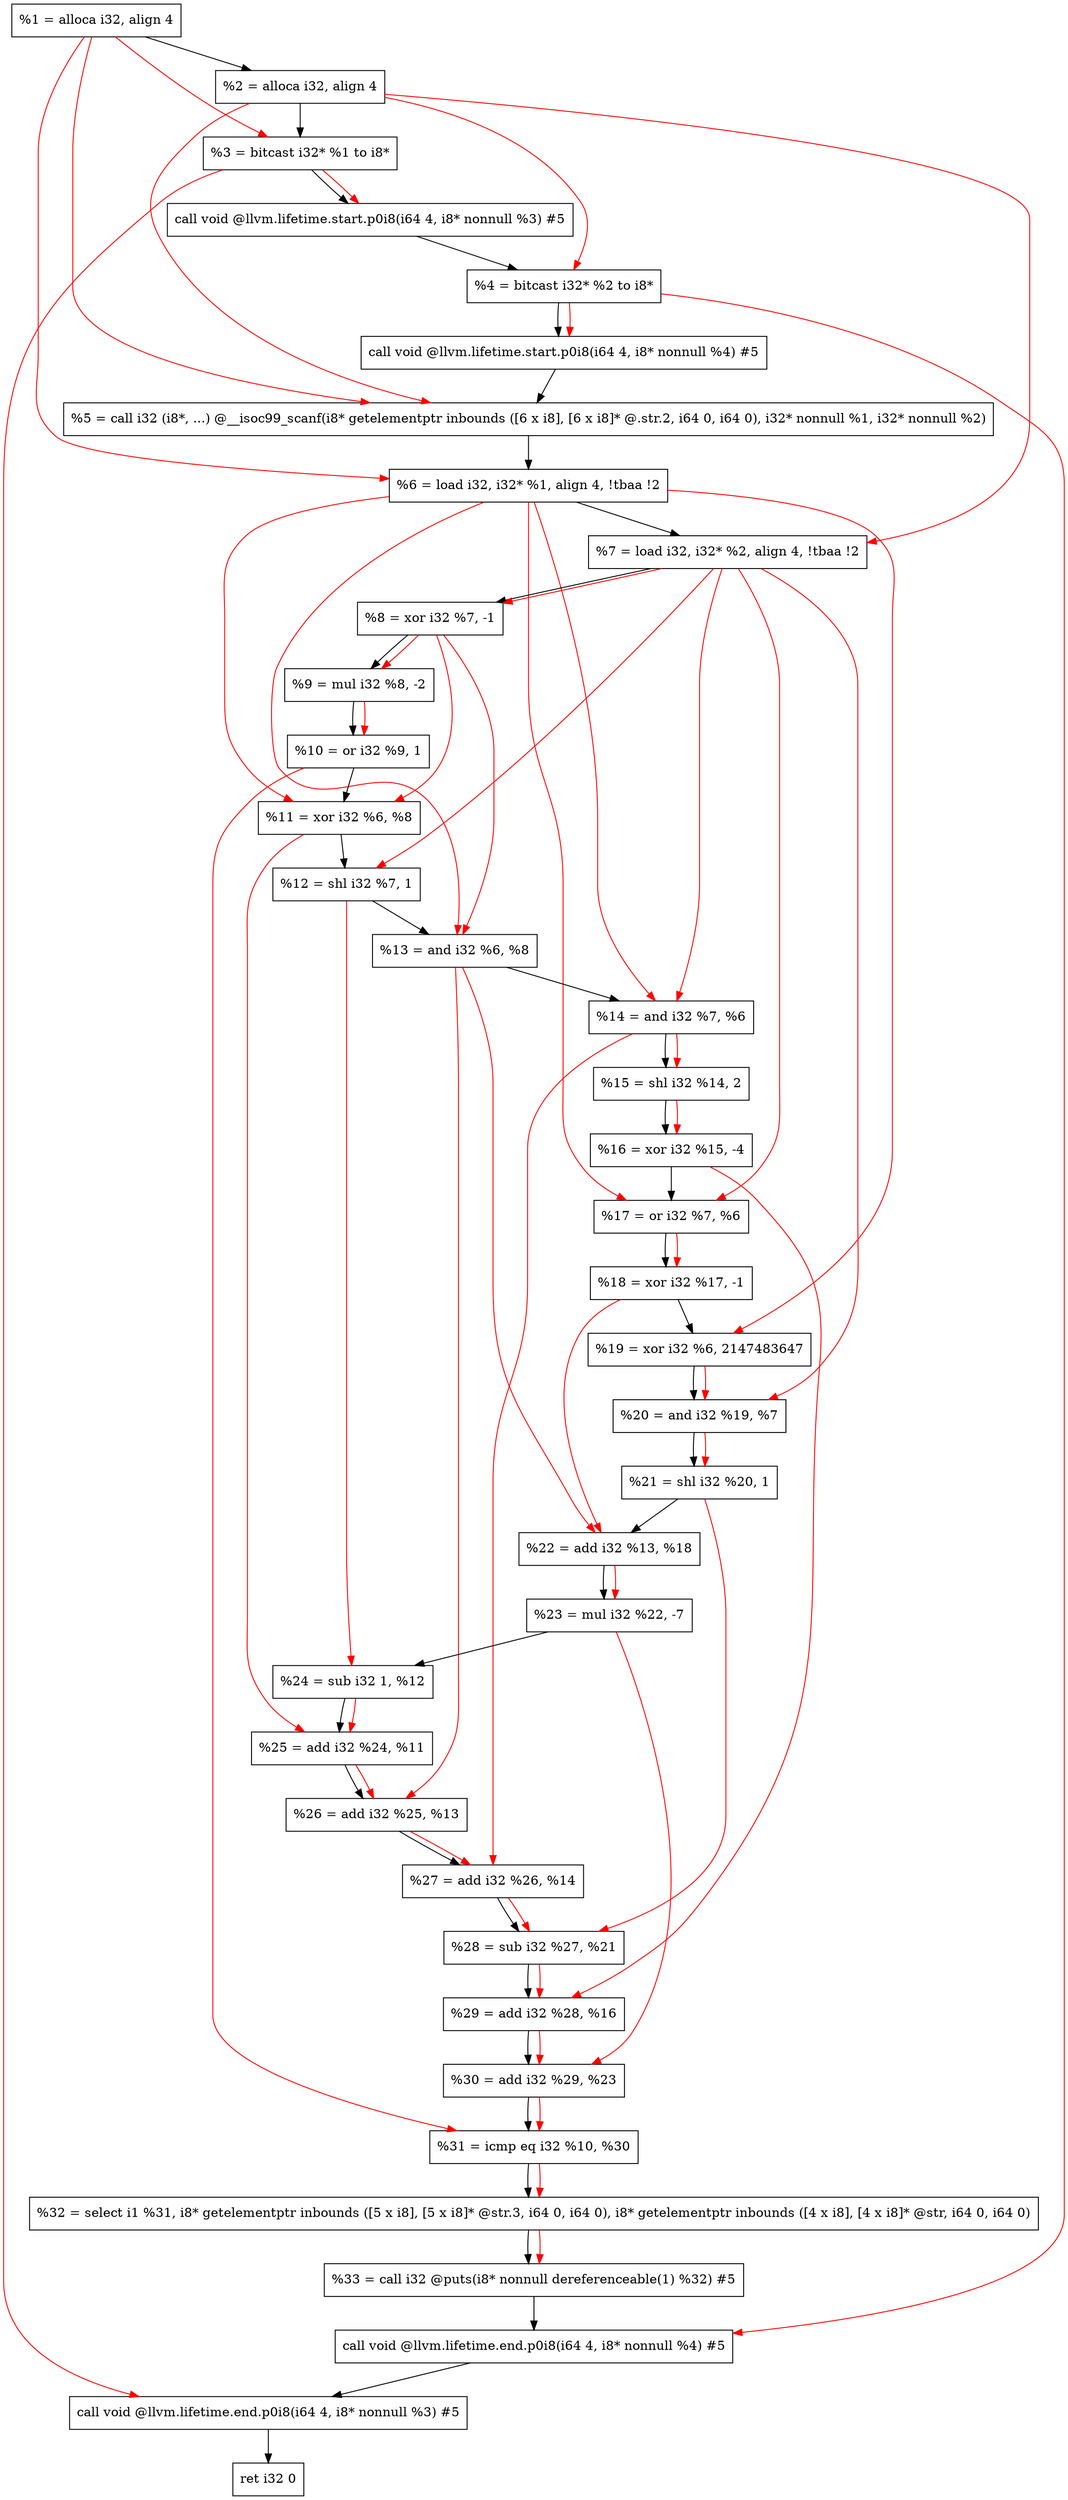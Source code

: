 digraph "DFG for'main' function" {
	Node0x1c63d98[shape=record, label="  %1 = alloca i32, align 4"];
	Node0x1c63e18[shape=record, label="  %2 = alloca i32, align 4"];
	Node0x1c63ea8[shape=record, label="  %3 = bitcast i32* %1 to i8*"];
	Node0x1c64308[shape=record, label="  call void @llvm.lifetime.start.p0i8(i64 4, i8* nonnull %3) #5"];
	Node0x1c643e8[shape=record, label="  %4 = bitcast i32* %2 to i8*"];
	Node0x1c64508[shape=record, label="  call void @llvm.lifetime.start.p0i8(i64 4, i8* nonnull %4) #5"];
	Node0x1c64740[shape=record, label="  %5 = call i32 (i8*, ...) @__isoc99_scanf(i8* getelementptr inbounds ([6 x i8], [6 x i8]* @.str.2, i64 0, i64 0), i32* nonnull %1, i32* nonnull %2)"];
	Node0x1c647f8[shape=record, label="  %6 = load i32, i32* %1, align 4, !tbaa !2"];
	Node0x1c65768[shape=record, label="  %7 = load i32, i32* %2, align 4, !tbaa !2"];
	Node0x1c65df0[shape=record, label="  %8 = xor i32 %7, -1"];
	Node0x1c65e60[shape=record, label="  %9 = mul i32 %8, -2"];
	Node0x1c65ed0[shape=record, label="  %10 = or i32 %9, 1"];
	Node0x1c65f40[shape=record, label="  %11 = xor i32 %6, %8"];
	Node0x1c65fb0[shape=record, label="  %12 = shl i32 %7, 1"];
	Node0x1c66020[shape=record, label="  %13 = and i32 %6, %8"];
	Node0x1c66090[shape=record, label="  %14 = and i32 %7, %6"];
	Node0x1c66100[shape=record, label="  %15 = shl i32 %14, 2"];
	Node0x1c66170[shape=record, label="  %16 = xor i32 %15, -4"];
	Node0x1c661e0[shape=record, label="  %17 = or i32 %7, %6"];
	Node0x1c66250[shape=record, label="  %18 = xor i32 %17, -1"];
	Node0x1c662c0[shape=record, label="  %19 = xor i32 %6, 2147483647"];
	Node0x1c66330[shape=record, label="  %20 = and i32 %19, %7"];
	Node0x1c663a0[shape=record, label="  %21 = shl i32 %20, 1"];
	Node0x1c66410[shape=record, label="  %22 = add i32 %13, %18"];
	Node0x1c66480[shape=record, label="  %23 = mul i32 %22, -7"];
	Node0x1c664f0[shape=record, label="  %24 = sub i32 1, %12"];
	Node0x1c66560[shape=record, label="  %25 = add i32 %24, %11"];
	Node0x1c665d0[shape=record, label="  %26 = add i32 %25, %13"];
	Node0x1c66640[shape=record, label="  %27 = add i32 %26, %14"];
	Node0x1c666b0[shape=record, label="  %28 = sub i32 %27, %21"];
	Node0x1c66720[shape=record, label="  %29 = add i32 %28, %16"];
	Node0x1c66790[shape=record, label="  %30 = add i32 %29, %23"];
	Node0x1c66800[shape=record, label="  %31 = icmp eq i32 %10, %30"];
	Node0x1c049d8[shape=record, label="  %32 = select i1 %31, i8* getelementptr inbounds ([5 x i8], [5 x i8]* @str.3, i64 0, i64 0), i8* getelementptr inbounds ([4 x i8], [4 x i8]* @str, i64 0, i64 0)"];
	Node0x1c66aa0[shape=record, label="  %33 = call i32 @puts(i8* nonnull dereferenceable(1) %32) #5"];
	Node0x1c66cf8[shape=record, label="  call void @llvm.lifetime.end.p0i8(i64 4, i8* nonnull %4) #5"];
	Node0x1c66e58[shape=record, label="  call void @llvm.lifetime.end.p0i8(i64 4, i8* nonnull %3) #5"];
	Node0x1c66f18[shape=record, label="  ret i32 0"];
	Node0x1c63d98 -> Node0x1c63e18;
	Node0x1c63e18 -> Node0x1c63ea8;
	Node0x1c63ea8 -> Node0x1c64308;
	Node0x1c64308 -> Node0x1c643e8;
	Node0x1c643e8 -> Node0x1c64508;
	Node0x1c64508 -> Node0x1c64740;
	Node0x1c64740 -> Node0x1c647f8;
	Node0x1c647f8 -> Node0x1c65768;
	Node0x1c65768 -> Node0x1c65df0;
	Node0x1c65df0 -> Node0x1c65e60;
	Node0x1c65e60 -> Node0x1c65ed0;
	Node0x1c65ed0 -> Node0x1c65f40;
	Node0x1c65f40 -> Node0x1c65fb0;
	Node0x1c65fb0 -> Node0x1c66020;
	Node0x1c66020 -> Node0x1c66090;
	Node0x1c66090 -> Node0x1c66100;
	Node0x1c66100 -> Node0x1c66170;
	Node0x1c66170 -> Node0x1c661e0;
	Node0x1c661e0 -> Node0x1c66250;
	Node0x1c66250 -> Node0x1c662c0;
	Node0x1c662c0 -> Node0x1c66330;
	Node0x1c66330 -> Node0x1c663a0;
	Node0x1c663a0 -> Node0x1c66410;
	Node0x1c66410 -> Node0x1c66480;
	Node0x1c66480 -> Node0x1c664f0;
	Node0x1c664f0 -> Node0x1c66560;
	Node0x1c66560 -> Node0x1c665d0;
	Node0x1c665d0 -> Node0x1c66640;
	Node0x1c66640 -> Node0x1c666b0;
	Node0x1c666b0 -> Node0x1c66720;
	Node0x1c66720 -> Node0x1c66790;
	Node0x1c66790 -> Node0x1c66800;
	Node0x1c66800 -> Node0x1c049d8;
	Node0x1c049d8 -> Node0x1c66aa0;
	Node0x1c66aa0 -> Node0x1c66cf8;
	Node0x1c66cf8 -> Node0x1c66e58;
	Node0x1c66e58 -> Node0x1c66f18;
edge [color=red]
	Node0x1c63d98 -> Node0x1c63ea8;
	Node0x1c63ea8 -> Node0x1c64308;
	Node0x1c63e18 -> Node0x1c643e8;
	Node0x1c643e8 -> Node0x1c64508;
	Node0x1c63d98 -> Node0x1c64740;
	Node0x1c63e18 -> Node0x1c64740;
	Node0x1c63d98 -> Node0x1c647f8;
	Node0x1c63e18 -> Node0x1c65768;
	Node0x1c65768 -> Node0x1c65df0;
	Node0x1c65df0 -> Node0x1c65e60;
	Node0x1c65e60 -> Node0x1c65ed0;
	Node0x1c647f8 -> Node0x1c65f40;
	Node0x1c65df0 -> Node0x1c65f40;
	Node0x1c65768 -> Node0x1c65fb0;
	Node0x1c647f8 -> Node0x1c66020;
	Node0x1c65df0 -> Node0x1c66020;
	Node0x1c65768 -> Node0x1c66090;
	Node0x1c647f8 -> Node0x1c66090;
	Node0x1c66090 -> Node0x1c66100;
	Node0x1c66100 -> Node0x1c66170;
	Node0x1c65768 -> Node0x1c661e0;
	Node0x1c647f8 -> Node0x1c661e0;
	Node0x1c661e0 -> Node0x1c66250;
	Node0x1c647f8 -> Node0x1c662c0;
	Node0x1c662c0 -> Node0x1c66330;
	Node0x1c65768 -> Node0x1c66330;
	Node0x1c66330 -> Node0x1c663a0;
	Node0x1c66020 -> Node0x1c66410;
	Node0x1c66250 -> Node0x1c66410;
	Node0x1c66410 -> Node0x1c66480;
	Node0x1c65fb0 -> Node0x1c664f0;
	Node0x1c664f0 -> Node0x1c66560;
	Node0x1c65f40 -> Node0x1c66560;
	Node0x1c66560 -> Node0x1c665d0;
	Node0x1c66020 -> Node0x1c665d0;
	Node0x1c665d0 -> Node0x1c66640;
	Node0x1c66090 -> Node0x1c66640;
	Node0x1c66640 -> Node0x1c666b0;
	Node0x1c663a0 -> Node0x1c666b0;
	Node0x1c666b0 -> Node0x1c66720;
	Node0x1c66170 -> Node0x1c66720;
	Node0x1c66720 -> Node0x1c66790;
	Node0x1c66480 -> Node0x1c66790;
	Node0x1c65ed0 -> Node0x1c66800;
	Node0x1c66790 -> Node0x1c66800;
	Node0x1c66800 -> Node0x1c049d8;
	Node0x1c049d8 -> Node0x1c66aa0;
	Node0x1c643e8 -> Node0x1c66cf8;
	Node0x1c63ea8 -> Node0x1c66e58;
}

